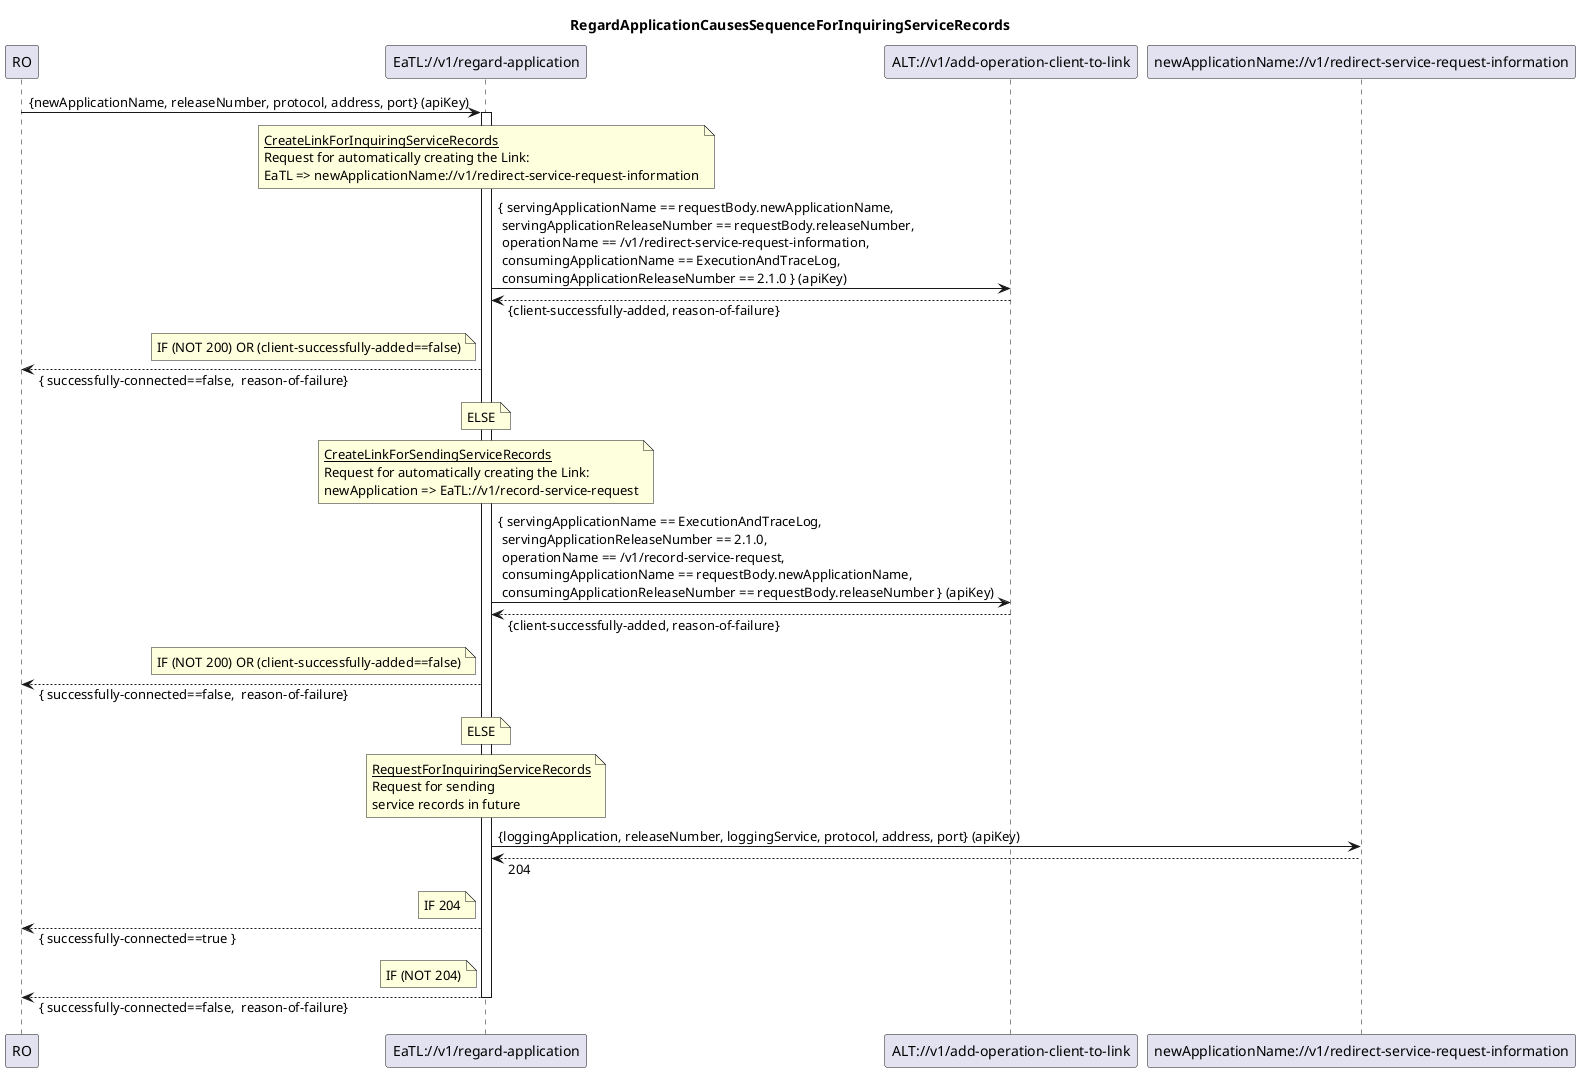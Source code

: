 @startuml is001_regardApplicationCausesInquiringServiceRecords
skinparam responseMessageBelowArrow true

title
RegardApplicationCausesSequenceForInquiringServiceRecords
end title

participant "RO" as ro
participant "EaTL://v1/regard-application" as eatl
participant "ALT://v1/add-operation-client-to-link" as alt
participant "newApplicationName://v1/redirect-service-request-information" as newApplicationFuture

ro -> eatl : {newApplicationName, releaseNumber, protocol, address, port} (apiKey)
activate eatl

note over eatl
<u>CreateLinkForInquiringServiceRecords</u>
Request for automatically creating the Link:
EaTL => newApplicationName://v1/redirect-service-request-information
end note
eatl -> alt : { servingApplicationName == requestBody.newApplicationName,\n servingApplicationReleaseNumber == requestBody.releaseNumber,\n operationName == /v1/redirect-service-request-information,\n consumingApplicationName == ExecutionAndTraceLog,\n consumingApplicationReleaseNumber == 2.1.0 } (apiKey)
eatl <-- alt : {client-successfully-added, reason-of-failure}

note left eatl
IF (NOT 200) OR (client-successfully-added==false)
end note
ro <-- eatl : { successfully-connected==false,  reason-of-failure}

note over eatl
ELSE
end note

note over eatl
<u>CreateLinkForSendingServiceRecords</u>
Request for automatically creating the Link:
newApplication => EaTL://v1/record-service-request
end note
eatl -> alt : { servingApplicationName == ExecutionAndTraceLog,\n servingApplicationReleaseNumber == 2.1.0,\n operationName == /v1/record-service-request,\n consumingApplicationName == requestBody.newApplicationName,\n consumingApplicationReleaseNumber == requestBody.releaseNumber } (apiKey)
eatl <-- alt : {client-successfully-added, reason-of-failure}

note left eatl
IF (NOT 200) OR (client-successfully-added==false)
end note
ro <-- eatl : { successfully-connected==false,  reason-of-failure}

note over eatl
ELSE
end note

note over eatl
<u>RequestForInquiringServiceRecords</u>
Request for sending
service records in future
end note
eatl -> newApplicationFuture : {loggingApplication, releaseNumber, loggingService, protocol, address, port} (apiKey)
eatl <-- newApplicationFuture : 204

note left eatl
IF 204
end note
ro <-- eatl : { successfully-connected==true }

note left eatl
IF (NOT 204)
end note
ro <-- eatl : { successfully-connected==false,  reason-of-failure}

deactivate eatl

@enduml